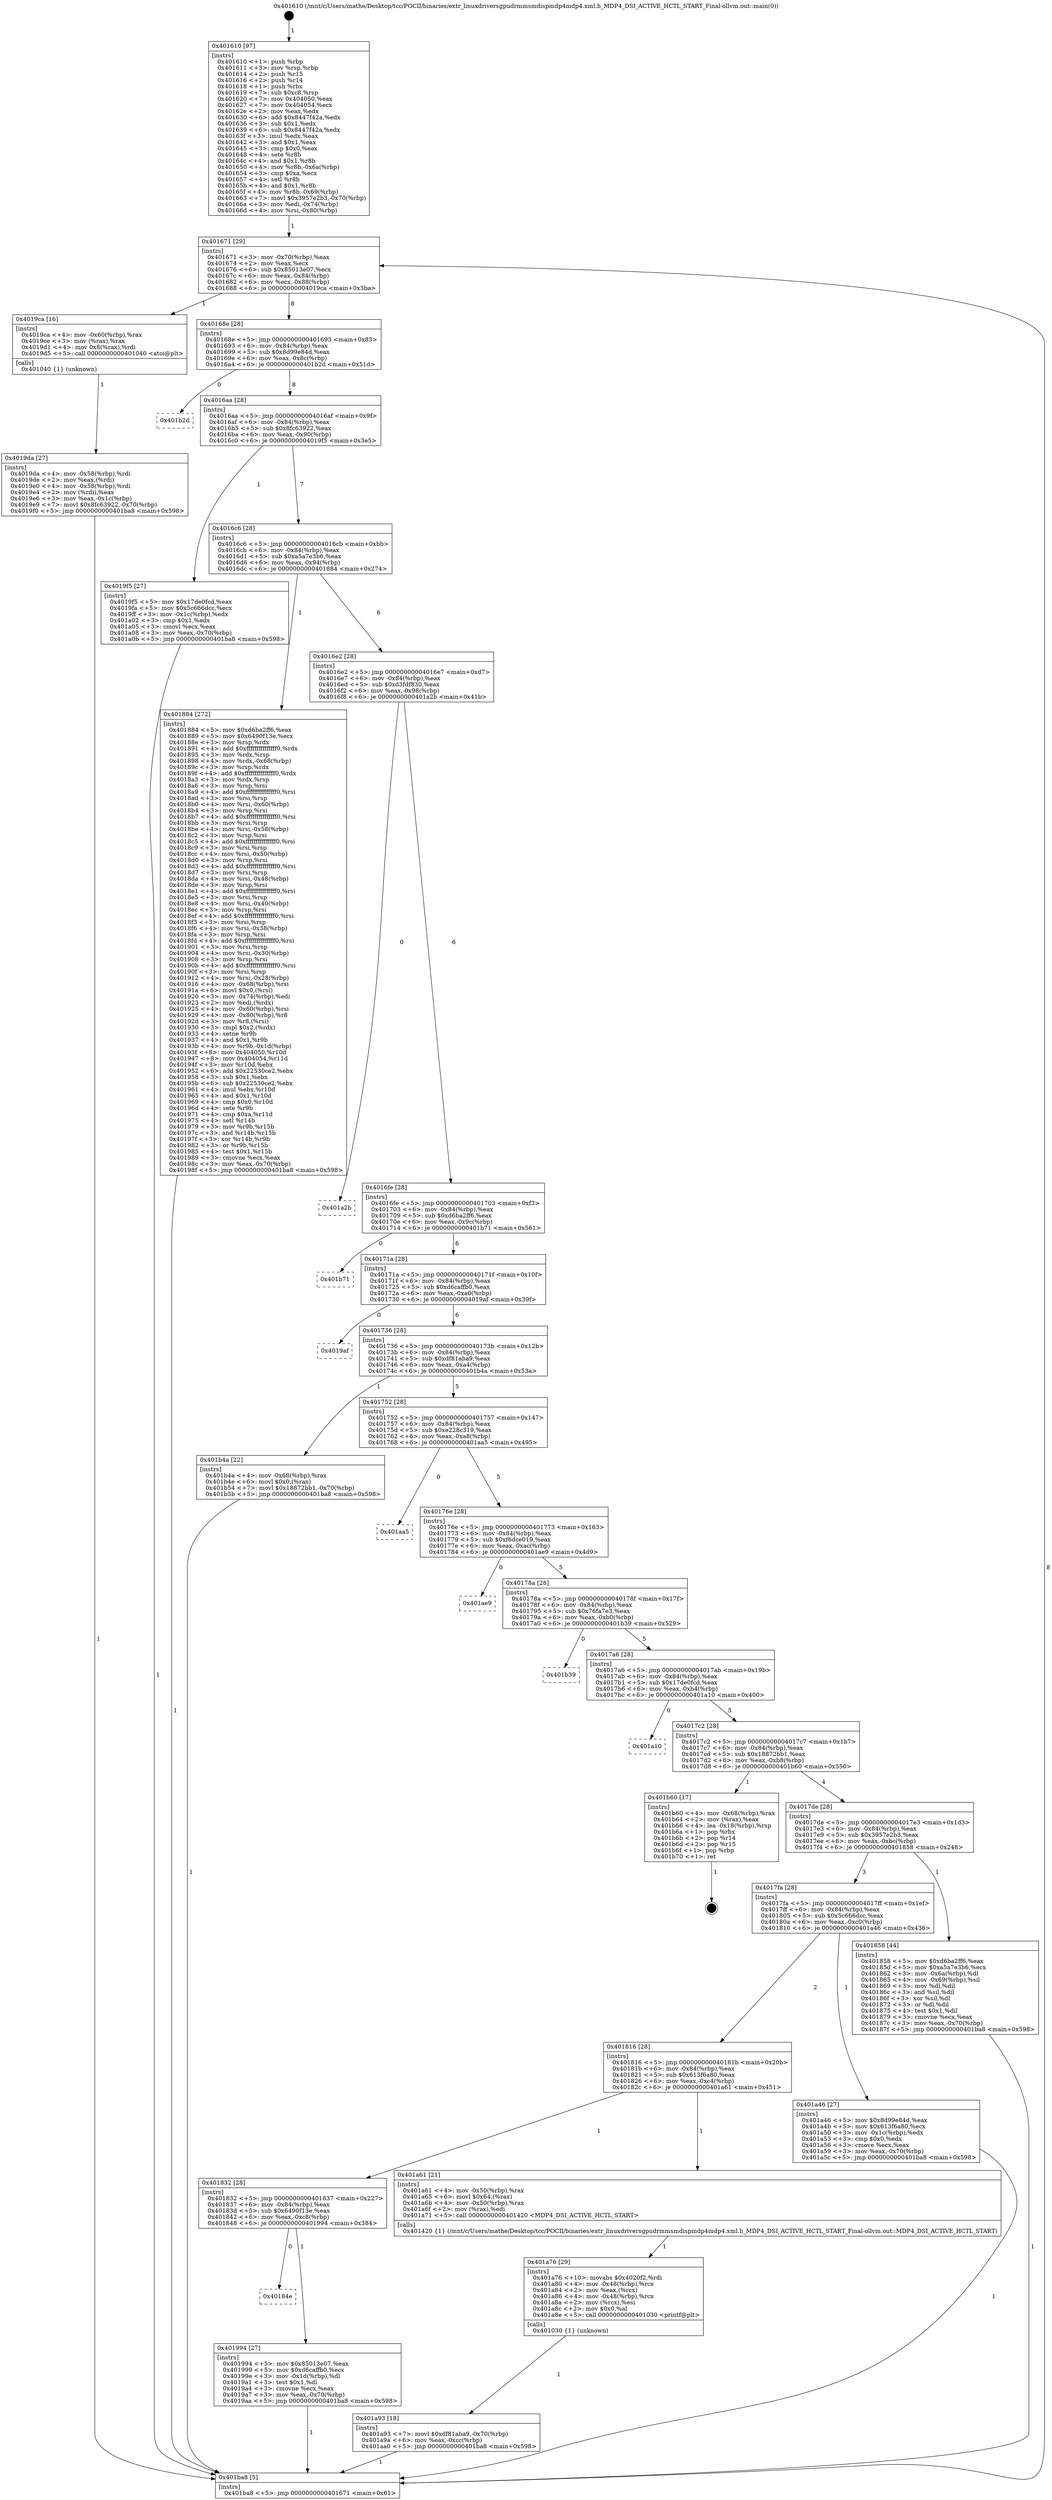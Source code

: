 digraph "0x401610" {
  label = "0x401610 (/mnt/c/Users/mathe/Desktop/tcc/POCII/binaries/extr_linuxdriversgpudrmmsmdispmdp4mdp4.xml.h_MDP4_DSI_ACTIVE_HCTL_START_Final-ollvm.out::main(0))"
  labelloc = "t"
  node[shape=record]

  Entry [label="",width=0.3,height=0.3,shape=circle,fillcolor=black,style=filled]
  "0x401671" [label="{
     0x401671 [29]\l
     | [instrs]\l
     &nbsp;&nbsp;0x401671 \<+3\>: mov -0x70(%rbp),%eax\l
     &nbsp;&nbsp;0x401674 \<+2\>: mov %eax,%ecx\l
     &nbsp;&nbsp;0x401676 \<+6\>: sub $0x85013e07,%ecx\l
     &nbsp;&nbsp;0x40167c \<+6\>: mov %eax,-0x84(%rbp)\l
     &nbsp;&nbsp;0x401682 \<+6\>: mov %ecx,-0x88(%rbp)\l
     &nbsp;&nbsp;0x401688 \<+6\>: je 00000000004019ca \<main+0x3ba\>\l
  }"]
  "0x4019ca" [label="{
     0x4019ca [16]\l
     | [instrs]\l
     &nbsp;&nbsp;0x4019ca \<+4\>: mov -0x60(%rbp),%rax\l
     &nbsp;&nbsp;0x4019ce \<+3\>: mov (%rax),%rax\l
     &nbsp;&nbsp;0x4019d1 \<+4\>: mov 0x8(%rax),%rdi\l
     &nbsp;&nbsp;0x4019d5 \<+5\>: call 0000000000401040 \<atoi@plt\>\l
     | [calls]\l
     &nbsp;&nbsp;0x401040 \{1\} (unknown)\l
  }"]
  "0x40168e" [label="{
     0x40168e [28]\l
     | [instrs]\l
     &nbsp;&nbsp;0x40168e \<+5\>: jmp 0000000000401693 \<main+0x83\>\l
     &nbsp;&nbsp;0x401693 \<+6\>: mov -0x84(%rbp),%eax\l
     &nbsp;&nbsp;0x401699 \<+5\>: sub $0x8d99e84d,%eax\l
     &nbsp;&nbsp;0x40169e \<+6\>: mov %eax,-0x8c(%rbp)\l
     &nbsp;&nbsp;0x4016a4 \<+6\>: je 0000000000401b2d \<main+0x51d\>\l
  }"]
  Exit [label="",width=0.3,height=0.3,shape=circle,fillcolor=black,style=filled,peripheries=2]
  "0x401b2d" [label="{
     0x401b2d\l
  }", style=dashed]
  "0x4016aa" [label="{
     0x4016aa [28]\l
     | [instrs]\l
     &nbsp;&nbsp;0x4016aa \<+5\>: jmp 00000000004016af \<main+0x9f\>\l
     &nbsp;&nbsp;0x4016af \<+6\>: mov -0x84(%rbp),%eax\l
     &nbsp;&nbsp;0x4016b5 \<+5\>: sub $0x8fc63922,%eax\l
     &nbsp;&nbsp;0x4016ba \<+6\>: mov %eax,-0x90(%rbp)\l
     &nbsp;&nbsp;0x4016c0 \<+6\>: je 00000000004019f5 \<main+0x3e5\>\l
  }"]
  "0x401a93" [label="{
     0x401a93 [18]\l
     | [instrs]\l
     &nbsp;&nbsp;0x401a93 \<+7\>: movl $0xdf81aba9,-0x70(%rbp)\l
     &nbsp;&nbsp;0x401a9a \<+6\>: mov %eax,-0xcc(%rbp)\l
     &nbsp;&nbsp;0x401aa0 \<+5\>: jmp 0000000000401ba8 \<main+0x598\>\l
  }"]
  "0x4019f5" [label="{
     0x4019f5 [27]\l
     | [instrs]\l
     &nbsp;&nbsp;0x4019f5 \<+5\>: mov $0x17de0fcd,%eax\l
     &nbsp;&nbsp;0x4019fa \<+5\>: mov $0x5c666dcc,%ecx\l
     &nbsp;&nbsp;0x4019ff \<+3\>: mov -0x1c(%rbp),%edx\l
     &nbsp;&nbsp;0x401a02 \<+3\>: cmp $0x1,%edx\l
     &nbsp;&nbsp;0x401a05 \<+3\>: cmovl %ecx,%eax\l
     &nbsp;&nbsp;0x401a08 \<+3\>: mov %eax,-0x70(%rbp)\l
     &nbsp;&nbsp;0x401a0b \<+5\>: jmp 0000000000401ba8 \<main+0x598\>\l
  }"]
  "0x4016c6" [label="{
     0x4016c6 [28]\l
     | [instrs]\l
     &nbsp;&nbsp;0x4016c6 \<+5\>: jmp 00000000004016cb \<main+0xbb\>\l
     &nbsp;&nbsp;0x4016cb \<+6\>: mov -0x84(%rbp),%eax\l
     &nbsp;&nbsp;0x4016d1 \<+5\>: sub $0xa5a7e3b6,%eax\l
     &nbsp;&nbsp;0x4016d6 \<+6\>: mov %eax,-0x94(%rbp)\l
     &nbsp;&nbsp;0x4016dc \<+6\>: je 0000000000401884 \<main+0x274\>\l
  }"]
  "0x401a76" [label="{
     0x401a76 [29]\l
     | [instrs]\l
     &nbsp;&nbsp;0x401a76 \<+10\>: movabs $0x4020f2,%rdi\l
     &nbsp;&nbsp;0x401a80 \<+4\>: mov -0x48(%rbp),%rcx\l
     &nbsp;&nbsp;0x401a84 \<+2\>: mov %eax,(%rcx)\l
     &nbsp;&nbsp;0x401a86 \<+4\>: mov -0x48(%rbp),%rcx\l
     &nbsp;&nbsp;0x401a8a \<+2\>: mov (%rcx),%esi\l
     &nbsp;&nbsp;0x401a8c \<+2\>: mov $0x0,%al\l
     &nbsp;&nbsp;0x401a8e \<+5\>: call 0000000000401030 \<printf@plt\>\l
     | [calls]\l
     &nbsp;&nbsp;0x401030 \{1\} (unknown)\l
  }"]
  "0x401884" [label="{
     0x401884 [272]\l
     | [instrs]\l
     &nbsp;&nbsp;0x401884 \<+5\>: mov $0xd6ba2ff6,%eax\l
     &nbsp;&nbsp;0x401889 \<+5\>: mov $0x6490f13e,%ecx\l
     &nbsp;&nbsp;0x40188e \<+3\>: mov %rsp,%rdx\l
     &nbsp;&nbsp;0x401891 \<+4\>: add $0xfffffffffffffff0,%rdx\l
     &nbsp;&nbsp;0x401895 \<+3\>: mov %rdx,%rsp\l
     &nbsp;&nbsp;0x401898 \<+4\>: mov %rdx,-0x68(%rbp)\l
     &nbsp;&nbsp;0x40189c \<+3\>: mov %rsp,%rdx\l
     &nbsp;&nbsp;0x40189f \<+4\>: add $0xfffffffffffffff0,%rdx\l
     &nbsp;&nbsp;0x4018a3 \<+3\>: mov %rdx,%rsp\l
     &nbsp;&nbsp;0x4018a6 \<+3\>: mov %rsp,%rsi\l
     &nbsp;&nbsp;0x4018a9 \<+4\>: add $0xfffffffffffffff0,%rsi\l
     &nbsp;&nbsp;0x4018ad \<+3\>: mov %rsi,%rsp\l
     &nbsp;&nbsp;0x4018b0 \<+4\>: mov %rsi,-0x60(%rbp)\l
     &nbsp;&nbsp;0x4018b4 \<+3\>: mov %rsp,%rsi\l
     &nbsp;&nbsp;0x4018b7 \<+4\>: add $0xfffffffffffffff0,%rsi\l
     &nbsp;&nbsp;0x4018bb \<+3\>: mov %rsi,%rsp\l
     &nbsp;&nbsp;0x4018be \<+4\>: mov %rsi,-0x58(%rbp)\l
     &nbsp;&nbsp;0x4018c2 \<+3\>: mov %rsp,%rsi\l
     &nbsp;&nbsp;0x4018c5 \<+4\>: add $0xfffffffffffffff0,%rsi\l
     &nbsp;&nbsp;0x4018c9 \<+3\>: mov %rsi,%rsp\l
     &nbsp;&nbsp;0x4018cc \<+4\>: mov %rsi,-0x50(%rbp)\l
     &nbsp;&nbsp;0x4018d0 \<+3\>: mov %rsp,%rsi\l
     &nbsp;&nbsp;0x4018d3 \<+4\>: add $0xfffffffffffffff0,%rsi\l
     &nbsp;&nbsp;0x4018d7 \<+3\>: mov %rsi,%rsp\l
     &nbsp;&nbsp;0x4018da \<+4\>: mov %rsi,-0x48(%rbp)\l
     &nbsp;&nbsp;0x4018de \<+3\>: mov %rsp,%rsi\l
     &nbsp;&nbsp;0x4018e1 \<+4\>: add $0xfffffffffffffff0,%rsi\l
     &nbsp;&nbsp;0x4018e5 \<+3\>: mov %rsi,%rsp\l
     &nbsp;&nbsp;0x4018e8 \<+4\>: mov %rsi,-0x40(%rbp)\l
     &nbsp;&nbsp;0x4018ec \<+3\>: mov %rsp,%rsi\l
     &nbsp;&nbsp;0x4018ef \<+4\>: add $0xfffffffffffffff0,%rsi\l
     &nbsp;&nbsp;0x4018f3 \<+3\>: mov %rsi,%rsp\l
     &nbsp;&nbsp;0x4018f6 \<+4\>: mov %rsi,-0x38(%rbp)\l
     &nbsp;&nbsp;0x4018fa \<+3\>: mov %rsp,%rsi\l
     &nbsp;&nbsp;0x4018fd \<+4\>: add $0xfffffffffffffff0,%rsi\l
     &nbsp;&nbsp;0x401901 \<+3\>: mov %rsi,%rsp\l
     &nbsp;&nbsp;0x401904 \<+4\>: mov %rsi,-0x30(%rbp)\l
     &nbsp;&nbsp;0x401908 \<+3\>: mov %rsp,%rsi\l
     &nbsp;&nbsp;0x40190b \<+4\>: add $0xfffffffffffffff0,%rsi\l
     &nbsp;&nbsp;0x40190f \<+3\>: mov %rsi,%rsp\l
     &nbsp;&nbsp;0x401912 \<+4\>: mov %rsi,-0x28(%rbp)\l
     &nbsp;&nbsp;0x401916 \<+4\>: mov -0x68(%rbp),%rsi\l
     &nbsp;&nbsp;0x40191a \<+6\>: movl $0x0,(%rsi)\l
     &nbsp;&nbsp;0x401920 \<+3\>: mov -0x74(%rbp),%edi\l
     &nbsp;&nbsp;0x401923 \<+2\>: mov %edi,(%rdx)\l
     &nbsp;&nbsp;0x401925 \<+4\>: mov -0x60(%rbp),%rsi\l
     &nbsp;&nbsp;0x401929 \<+4\>: mov -0x80(%rbp),%r8\l
     &nbsp;&nbsp;0x40192d \<+3\>: mov %r8,(%rsi)\l
     &nbsp;&nbsp;0x401930 \<+3\>: cmpl $0x2,(%rdx)\l
     &nbsp;&nbsp;0x401933 \<+4\>: setne %r9b\l
     &nbsp;&nbsp;0x401937 \<+4\>: and $0x1,%r9b\l
     &nbsp;&nbsp;0x40193b \<+4\>: mov %r9b,-0x1d(%rbp)\l
     &nbsp;&nbsp;0x40193f \<+8\>: mov 0x404050,%r10d\l
     &nbsp;&nbsp;0x401947 \<+8\>: mov 0x404054,%r11d\l
     &nbsp;&nbsp;0x40194f \<+3\>: mov %r10d,%ebx\l
     &nbsp;&nbsp;0x401952 \<+6\>: add $0x22530ce2,%ebx\l
     &nbsp;&nbsp;0x401958 \<+3\>: sub $0x1,%ebx\l
     &nbsp;&nbsp;0x40195b \<+6\>: sub $0x22530ce2,%ebx\l
     &nbsp;&nbsp;0x401961 \<+4\>: imul %ebx,%r10d\l
     &nbsp;&nbsp;0x401965 \<+4\>: and $0x1,%r10d\l
     &nbsp;&nbsp;0x401969 \<+4\>: cmp $0x0,%r10d\l
     &nbsp;&nbsp;0x40196d \<+4\>: sete %r9b\l
     &nbsp;&nbsp;0x401971 \<+4\>: cmp $0xa,%r11d\l
     &nbsp;&nbsp;0x401975 \<+4\>: setl %r14b\l
     &nbsp;&nbsp;0x401979 \<+3\>: mov %r9b,%r15b\l
     &nbsp;&nbsp;0x40197c \<+3\>: and %r14b,%r15b\l
     &nbsp;&nbsp;0x40197f \<+3\>: xor %r14b,%r9b\l
     &nbsp;&nbsp;0x401982 \<+3\>: or %r9b,%r15b\l
     &nbsp;&nbsp;0x401985 \<+4\>: test $0x1,%r15b\l
     &nbsp;&nbsp;0x401989 \<+3\>: cmovne %ecx,%eax\l
     &nbsp;&nbsp;0x40198c \<+3\>: mov %eax,-0x70(%rbp)\l
     &nbsp;&nbsp;0x40198f \<+5\>: jmp 0000000000401ba8 \<main+0x598\>\l
  }"]
  "0x4016e2" [label="{
     0x4016e2 [28]\l
     | [instrs]\l
     &nbsp;&nbsp;0x4016e2 \<+5\>: jmp 00000000004016e7 \<main+0xd7\>\l
     &nbsp;&nbsp;0x4016e7 \<+6\>: mov -0x84(%rbp),%eax\l
     &nbsp;&nbsp;0x4016ed \<+5\>: sub $0xd3fdf830,%eax\l
     &nbsp;&nbsp;0x4016f2 \<+6\>: mov %eax,-0x98(%rbp)\l
     &nbsp;&nbsp;0x4016f8 \<+6\>: je 0000000000401a2b \<main+0x41b\>\l
  }"]
  "0x4019da" [label="{
     0x4019da [27]\l
     | [instrs]\l
     &nbsp;&nbsp;0x4019da \<+4\>: mov -0x58(%rbp),%rdi\l
     &nbsp;&nbsp;0x4019de \<+2\>: mov %eax,(%rdi)\l
     &nbsp;&nbsp;0x4019e0 \<+4\>: mov -0x58(%rbp),%rdi\l
     &nbsp;&nbsp;0x4019e4 \<+2\>: mov (%rdi),%eax\l
     &nbsp;&nbsp;0x4019e6 \<+3\>: mov %eax,-0x1c(%rbp)\l
     &nbsp;&nbsp;0x4019e9 \<+7\>: movl $0x8fc63922,-0x70(%rbp)\l
     &nbsp;&nbsp;0x4019f0 \<+5\>: jmp 0000000000401ba8 \<main+0x598\>\l
  }"]
  "0x401a2b" [label="{
     0x401a2b\l
  }", style=dashed]
  "0x4016fe" [label="{
     0x4016fe [28]\l
     | [instrs]\l
     &nbsp;&nbsp;0x4016fe \<+5\>: jmp 0000000000401703 \<main+0xf3\>\l
     &nbsp;&nbsp;0x401703 \<+6\>: mov -0x84(%rbp),%eax\l
     &nbsp;&nbsp;0x401709 \<+5\>: sub $0xd6ba2ff6,%eax\l
     &nbsp;&nbsp;0x40170e \<+6\>: mov %eax,-0x9c(%rbp)\l
     &nbsp;&nbsp;0x401714 \<+6\>: je 0000000000401b71 \<main+0x561\>\l
  }"]
  "0x40184e" [label="{
     0x40184e\l
  }", style=dashed]
  "0x401b71" [label="{
     0x401b71\l
  }", style=dashed]
  "0x40171a" [label="{
     0x40171a [28]\l
     | [instrs]\l
     &nbsp;&nbsp;0x40171a \<+5\>: jmp 000000000040171f \<main+0x10f\>\l
     &nbsp;&nbsp;0x40171f \<+6\>: mov -0x84(%rbp),%eax\l
     &nbsp;&nbsp;0x401725 \<+5\>: sub $0xd6caffb0,%eax\l
     &nbsp;&nbsp;0x40172a \<+6\>: mov %eax,-0xa0(%rbp)\l
     &nbsp;&nbsp;0x401730 \<+6\>: je 00000000004019af \<main+0x39f\>\l
  }"]
  "0x401994" [label="{
     0x401994 [27]\l
     | [instrs]\l
     &nbsp;&nbsp;0x401994 \<+5\>: mov $0x85013e07,%eax\l
     &nbsp;&nbsp;0x401999 \<+5\>: mov $0xd6caffb0,%ecx\l
     &nbsp;&nbsp;0x40199e \<+3\>: mov -0x1d(%rbp),%dl\l
     &nbsp;&nbsp;0x4019a1 \<+3\>: test $0x1,%dl\l
     &nbsp;&nbsp;0x4019a4 \<+3\>: cmovne %ecx,%eax\l
     &nbsp;&nbsp;0x4019a7 \<+3\>: mov %eax,-0x70(%rbp)\l
     &nbsp;&nbsp;0x4019aa \<+5\>: jmp 0000000000401ba8 \<main+0x598\>\l
  }"]
  "0x4019af" [label="{
     0x4019af\l
  }", style=dashed]
  "0x401736" [label="{
     0x401736 [28]\l
     | [instrs]\l
     &nbsp;&nbsp;0x401736 \<+5\>: jmp 000000000040173b \<main+0x12b\>\l
     &nbsp;&nbsp;0x40173b \<+6\>: mov -0x84(%rbp),%eax\l
     &nbsp;&nbsp;0x401741 \<+5\>: sub $0xdf81aba9,%eax\l
     &nbsp;&nbsp;0x401746 \<+6\>: mov %eax,-0xa4(%rbp)\l
     &nbsp;&nbsp;0x40174c \<+6\>: je 0000000000401b4a \<main+0x53a\>\l
  }"]
  "0x401832" [label="{
     0x401832 [28]\l
     | [instrs]\l
     &nbsp;&nbsp;0x401832 \<+5\>: jmp 0000000000401837 \<main+0x227\>\l
     &nbsp;&nbsp;0x401837 \<+6\>: mov -0x84(%rbp),%eax\l
     &nbsp;&nbsp;0x40183d \<+5\>: sub $0x6490f13e,%eax\l
     &nbsp;&nbsp;0x401842 \<+6\>: mov %eax,-0xc8(%rbp)\l
     &nbsp;&nbsp;0x401848 \<+6\>: je 0000000000401994 \<main+0x384\>\l
  }"]
  "0x401b4a" [label="{
     0x401b4a [22]\l
     | [instrs]\l
     &nbsp;&nbsp;0x401b4a \<+4\>: mov -0x68(%rbp),%rax\l
     &nbsp;&nbsp;0x401b4e \<+6\>: movl $0x0,(%rax)\l
     &nbsp;&nbsp;0x401b54 \<+7\>: movl $0x18872bb1,-0x70(%rbp)\l
     &nbsp;&nbsp;0x401b5b \<+5\>: jmp 0000000000401ba8 \<main+0x598\>\l
  }"]
  "0x401752" [label="{
     0x401752 [28]\l
     | [instrs]\l
     &nbsp;&nbsp;0x401752 \<+5\>: jmp 0000000000401757 \<main+0x147\>\l
     &nbsp;&nbsp;0x401757 \<+6\>: mov -0x84(%rbp),%eax\l
     &nbsp;&nbsp;0x40175d \<+5\>: sub $0xe228c319,%eax\l
     &nbsp;&nbsp;0x401762 \<+6\>: mov %eax,-0xa8(%rbp)\l
     &nbsp;&nbsp;0x401768 \<+6\>: je 0000000000401aa5 \<main+0x495\>\l
  }"]
  "0x401a61" [label="{
     0x401a61 [21]\l
     | [instrs]\l
     &nbsp;&nbsp;0x401a61 \<+4\>: mov -0x50(%rbp),%rax\l
     &nbsp;&nbsp;0x401a65 \<+6\>: movl $0x64,(%rax)\l
     &nbsp;&nbsp;0x401a6b \<+4\>: mov -0x50(%rbp),%rax\l
     &nbsp;&nbsp;0x401a6f \<+2\>: mov (%rax),%edi\l
     &nbsp;&nbsp;0x401a71 \<+5\>: call 0000000000401420 \<MDP4_DSI_ACTIVE_HCTL_START\>\l
     | [calls]\l
     &nbsp;&nbsp;0x401420 \{1\} (/mnt/c/Users/mathe/Desktop/tcc/POCII/binaries/extr_linuxdriversgpudrmmsmdispmdp4mdp4.xml.h_MDP4_DSI_ACTIVE_HCTL_START_Final-ollvm.out::MDP4_DSI_ACTIVE_HCTL_START)\l
  }"]
  "0x401aa5" [label="{
     0x401aa5\l
  }", style=dashed]
  "0x40176e" [label="{
     0x40176e [28]\l
     | [instrs]\l
     &nbsp;&nbsp;0x40176e \<+5\>: jmp 0000000000401773 \<main+0x163\>\l
     &nbsp;&nbsp;0x401773 \<+6\>: mov -0x84(%rbp),%eax\l
     &nbsp;&nbsp;0x401779 \<+5\>: sub $0xf6dce019,%eax\l
     &nbsp;&nbsp;0x40177e \<+6\>: mov %eax,-0xac(%rbp)\l
     &nbsp;&nbsp;0x401784 \<+6\>: je 0000000000401ae9 \<main+0x4d9\>\l
  }"]
  "0x401816" [label="{
     0x401816 [28]\l
     | [instrs]\l
     &nbsp;&nbsp;0x401816 \<+5\>: jmp 000000000040181b \<main+0x20b\>\l
     &nbsp;&nbsp;0x40181b \<+6\>: mov -0x84(%rbp),%eax\l
     &nbsp;&nbsp;0x401821 \<+5\>: sub $0x613f6a80,%eax\l
     &nbsp;&nbsp;0x401826 \<+6\>: mov %eax,-0xc4(%rbp)\l
     &nbsp;&nbsp;0x40182c \<+6\>: je 0000000000401a61 \<main+0x451\>\l
  }"]
  "0x401ae9" [label="{
     0x401ae9\l
  }", style=dashed]
  "0x40178a" [label="{
     0x40178a [28]\l
     | [instrs]\l
     &nbsp;&nbsp;0x40178a \<+5\>: jmp 000000000040178f \<main+0x17f\>\l
     &nbsp;&nbsp;0x40178f \<+6\>: mov -0x84(%rbp),%eax\l
     &nbsp;&nbsp;0x401795 \<+5\>: sub $0x76fa7e3,%eax\l
     &nbsp;&nbsp;0x40179a \<+6\>: mov %eax,-0xb0(%rbp)\l
     &nbsp;&nbsp;0x4017a0 \<+6\>: je 0000000000401b39 \<main+0x529\>\l
  }"]
  "0x401a46" [label="{
     0x401a46 [27]\l
     | [instrs]\l
     &nbsp;&nbsp;0x401a46 \<+5\>: mov $0x8d99e84d,%eax\l
     &nbsp;&nbsp;0x401a4b \<+5\>: mov $0x613f6a80,%ecx\l
     &nbsp;&nbsp;0x401a50 \<+3\>: mov -0x1c(%rbp),%edx\l
     &nbsp;&nbsp;0x401a53 \<+3\>: cmp $0x0,%edx\l
     &nbsp;&nbsp;0x401a56 \<+3\>: cmove %ecx,%eax\l
     &nbsp;&nbsp;0x401a59 \<+3\>: mov %eax,-0x70(%rbp)\l
     &nbsp;&nbsp;0x401a5c \<+5\>: jmp 0000000000401ba8 \<main+0x598\>\l
  }"]
  "0x401b39" [label="{
     0x401b39\l
  }", style=dashed]
  "0x4017a6" [label="{
     0x4017a6 [28]\l
     | [instrs]\l
     &nbsp;&nbsp;0x4017a6 \<+5\>: jmp 00000000004017ab \<main+0x19b\>\l
     &nbsp;&nbsp;0x4017ab \<+6\>: mov -0x84(%rbp),%eax\l
     &nbsp;&nbsp;0x4017b1 \<+5\>: sub $0x17de0fcd,%eax\l
     &nbsp;&nbsp;0x4017b6 \<+6\>: mov %eax,-0xb4(%rbp)\l
     &nbsp;&nbsp;0x4017bc \<+6\>: je 0000000000401a10 \<main+0x400\>\l
  }"]
  "0x401610" [label="{
     0x401610 [97]\l
     | [instrs]\l
     &nbsp;&nbsp;0x401610 \<+1\>: push %rbp\l
     &nbsp;&nbsp;0x401611 \<+3\>: mov %rsp,%rbp\l
     &nbsp;&nbsp;0x401614 \<+2\>: push %r15\l
     &nbsp;&nbsp;0x401616 \<+2\>: push %r14\l
     &nbsp;&nbsp;0x401618 \<+1\>: push %rbx\l
     &nbsp;&nbsp;0x401619 \<+7\>: sub $0xc8,%rsp\l
     &nbsp;&nbsp;0x401620 \<+7\>: mov 0x404050,%eax\l
     &nbsp;&nbsp;0x401627 \<+7\>: mov 0x404054,%ecx\l
     &nbsp;&nbsp;0x40162e \<+2\>: mov %eax,%edx\l
     &nbsp;&nbsp;0x401630 \<+6\>: add $0x8447f42a,%edx\l
     &nbsp;&nbsp;0x401636 \<+3\>: sub $0x1,%edx\l
     &nbsp;&nbsp;0x401639 \<+6\>: sub $0x8447f42a,%edx\l
     &nbsp;&nbsp;0x40163f \<+3\>: imul %edx,%eax\l
     &nbsp;&nbsp;0x401642 \<+3\>: and $0x1,%eax\l
     &nbsp;&nbsp;0x401645 \<+3\>: cmp $0x0,%eax\l
     &nbsp;&nbsp;0x401648 \<+4\>: sete %r8b\l
     &nbsp;&nbsp;0x40164c \<+4\>: and $0x1,%r8b\l
     &nbsp;&nbsp;0x401650 \<+4\>: mov %r8b,-0x6a(%rbp)\l
     &nbsp;&nbsp;0x401654 \<+3\>: cmp $0xa,%ecx\l
     &nbsp;&nbsp;0x401657 \<+4\>: setl %r8b\l
     &nbsp;&nbsp;0x40165b \<+4\>: and $0x1,%r8b\l
     &nbsp;&nbsp;0x40165f \<+4\>: mov %r8b,-0x69(%rbp)\l
     &nbsp;&nbsp;0x401663 \<+7\>: movl $0x3957e2b3,-0x70(%rbp)\l
     &nbsp;&nbsp;0x40166a \<+3\>: mov %edi,-0x74(%rbp)\l
     &nbsp;&nbsp;0x40166d \<+4\>: mov %rsi,-0x80(%rbp)\l
  }"]
  "0x401a10" [label="{
     0x401a10\l
  }", style=dashed]
  "0x4017c2" [label="{
     0x4017c2 [28]\l
     | [instrs]\l
     &nbsp;&nbsp;0x4017c2 \<+5\>: jmp 00000000004017c7 \<main+0x1b7\>\l
     &nbsp;&nbsp;0x4017c7 \<+6\>: mov -0x84(%rbp),%eax\l
     &nbsp;&nbsp;0x4017cd \<+5\>: sub $0x18872bb1,%eax\l
     &nbsp;&nbsp;0x4017d2 \<+6\>: mov %eax,-0xb8(%rbp)\l
     &nbsp;&nbsp;0x4017d8 \<+6\>: je 0000000000401b60 \<main+0x550\>\l
  }"]
  "0x401ba8" [label="{
     0x401ba8 [5]\l
     | [instrs]\l
     &nbsp;&nbsp;0x401ba8 \<+5\>: jmp 0000000000401671 \<main+0x61\>\l
  }"]
  "0x401b60" [label="{
     0x401b60 [17]\l
     | [instrs]\l
     &nbsp;&nbsp;0x401b60 \<+4\>: mov -0x68(%rbp),%rax\l
     &nbsp;&nbsp;0x401b64 \<+2\>: mov (%rax),%eax\l
     &nbsp;&nbsp;0x401b66 \<+4\>: lea -0x18(%rbp),%rsp\l
     &nbsp;&nbsp;0x401b6a \<+1\>: pop %rbx\l
     &nbsp;&nbsp;0x401b6b \<+2\>: pop %r14\l
     &nbsp;&nbsp;0x401b6d \<+2\>: pop %r15\l
     &nbsp;&nbsp;0x401b6f \<+1\>: pop %rbp\l
     &nbsp;&nbsp;0x401b70 \<+1\>: ret\l
  }"]
  "0x4017de" [label="{
     0x4017de [28]\l
     | [instrs]\l
     &nbsp;&nbsp;0x4017de \<+5\>: jmp 00000000004017e3 \<main+0x1d3\>\l
     &nbsp;&nbsp;0x4017e3 \<+6\>: mov -0x84(%rbp),%eax\l
     &nbsp;&nbsp;0x4017e9 \<+5\>: sub $0x3957e2b3,%eax\l
     &nbsp;&nbsp;0x4017ee \<+6\>: mov %eax,-0xbc(%rbp)\l
     &nbsp;&nbsp;0x4017f4 \<+6\>: je 0000000000401858 \<main+0x248\>\l
  }"]
  "0x4017fa" [label="{
     0x4017fa [28]\l
     | [instrs]\l
     &nbsp;&nbsp;0x4017fa \<+5\>: jmp 00000000004017ff \<main+0x1ef\>\l
     &nbsp;&nbsp;0x4017ff \<+6\>: mov -0x84(%rbp),%eax\l
     &nbsp;&nbsp;0x401805 \<+5\>: sub $0x5c666dcc,%eax\l
     &nbsp;&nbsp;0x40180a \<+6\>: mov %eax,-0xc0(%rbp)\l
     &nbsp;&nbsp;0x401810 \<+6\>: je 0000000000401a46 \<main+0x436\>\l
  }"]
  "0x401858" [label="{
     0x401858 [44]\l
     | [instrs]\l
     &nbsp;&nbsp;0x401858 \<+5\>: mov $0xd6ba2ff6,%eax\l
     &nbsp;&nbsp;0x40185d \<+5\>: mov $0xa5a7e3b6,%ecx\l
     &nbsp;&nbsp;0x401862 \<+3\>: mov -0x6a(%rbp),%dl\l
     &nbsp;&nbsp;0x401865 \<+4\>: mov -0x69(%rbp),%sil\l
     &nbsp;&nbsp;0x401869 \<+3\>: mov %dl,%dil\l
     &nbsp;&nbsp;0x40186c \<+3\>: and %sil,%dil\l
     &nbsp;&nbsp;0x40186f \<+3\>: xor %sil,%dl\l
     &nbsp;&nbsp;0x401872 \<+3\>: or %dl,%dil\l
     &nbsp;&nbsp;0x401875 \<+4\>: test $0x1,%dil\l
     &nbsp;&nbsp;0x401879 \<+3\>: cmovne %ecx,%eax\l
     &nbsp;&nbsp;0x40187c \<+3\>: mov %eax,-0x70(%rbp)\l
     &nbsp;&nbsp;0x40187f \<+5\>: jmp 0000000000401ba8 \<main+0x598\>\l
  }"]
  Entry -> "0x401610" [label=" 1"]
  "0x401671" -> "0x4019ca" [label=" 1"]
  "0x401671" -> "0x40168e" [label=" 8"]
  "0x401b60" -> Exit [label=" 1"]
  "0x40168e" -> "0x401b2d" [label=" 0"]
  "0x40168e" -> "0x4016aa" [label=" 8"]
  "0x401b4a" -> "0x401ba8" [label=" 1"]
  "0x4016aa" -> "0x4019f5" [label=" 1"]
  "0x4016aa" -> "0x4016c6" [label=" 7"]
  "0x401a93" -> "0x401ba8" [label=" 1"]
  "0x4016c6" -> "0x401884" [label=" 1"]
  "0x4016c6" -> "0x4016e2" [label=" 6"]
  "0x401a76" -> "0x401a93" [label=" 1"]
  "0x4016e2" -> "0x401a2b" [label=" 0"]
  "0x4016e2" -> "0x4016fe" [label=" 6"]
  "0x401a61" -> "0x401a76" [label=" 1"]
  "0x4016fe" -> "0x401b71" [label=" 0"]
  "0x4016fe" -> "0x40171a" [label=" 6"]
  "0x401a46" -> "0x401ba8" [label=" 1"]
  "0x40171a" -> "0x4019af" [label=" 0"]
  "0x40171a" -> "0x401736" [label=" 6"]
  "0x4019f5" -> "0x401ba8" [label=" 1"]
  "0x401736" -> "0x401b4a" [label=" 1"]
  "0x401736" -> "0x401752" [label=" 5"]
  "0x4019ca" -> "0x4019da" [label=" 1"]
  "0x401752" -> "0x401aa5" [label=" 0"]
  "0x401752" -> "0x40176e" [label=" 5"]
  "0x401994" -> "0x401ba8" [label=" 1"]
  "0x40176e" -> "0x401ae9" [label=" 0"]
  "0x40176e" -> "0x40178a" [label=" 5"]
  "0x401832" -> "0x401994" [label=" 1"]
  "0x40178a" -> "0x401b39" [label=" 0"]
  "0x40178a" -> "0x4017a6" [label=" 5"]
  "0x4019da" -> "0x401ba8" [label=" 1"]
  "0x4017a6" -> "0x401a10" [label=" 0"]
  "0x4017a6" -> "0x4017c2" [label=" 5"]
  "0x401832" -> "0x40184e" [label=" 0"]
  "0x4017c2" -> "0x401b60" [label=" 1"]
  "0x4017c2" -> "0x4017de" [label=" 4"]
  "0x4017fa" -> "0x401816" [label=" 2"]
  "0x4017de" -> "0x401858" [label=" 1"]
  "0x4017de" -> "0x4017fa" [label=" 3"]
  "0x401858" -> "0x401ba8" [label=" 1"]
  "0x401610" -> "0x401671" [label=" 1"]
  "0x401ba8" -> "0x401671" [label=" 8"]
  "0x401816" -> "0x401a61" [label=" 1"]
  "0x401884" -> "0x401ba8" [label=" 1"]
  "0x401816" -> "0x401832" [label=" 1"]
  "0x4017fa" -> "0x401a46" [label=" 1"]
}
